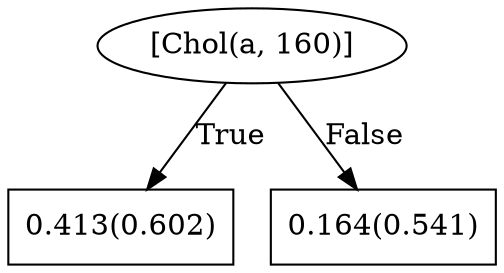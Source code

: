 digraph G{ 
1[label = "[Chol(a, 160)]"];
1 -> 2[label="True"];
1 -> 3[label="False"];
2[shape = box,label = "0.413(0.602)"];
3[shape = box,label = "0.164(0.541)"];
}
